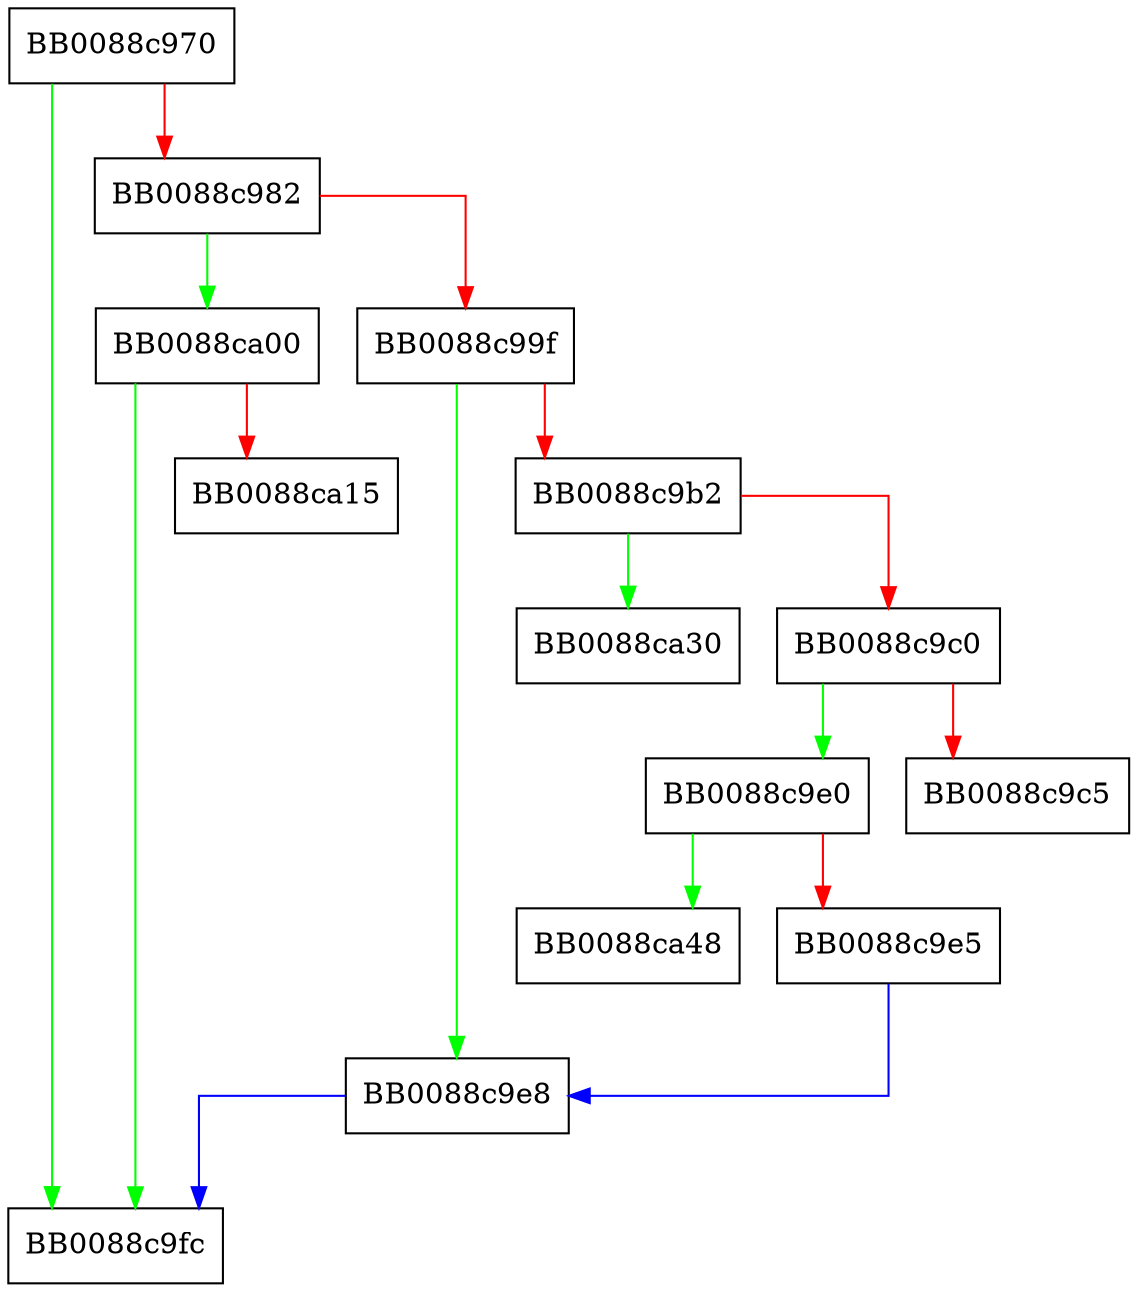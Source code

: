 digraph memset {
  node [shape="box"];
  graph [splines=ortho];
  BB0088c970 -> BB0088c9fc [color="green"];
  BB0088c970 -> BB0088c982 [color="red"];
  BB0088c982 -> BB0088ca00 [color="green"];
  BB0088c982 -> BB0088c99f [color="red"];
  BB0088c99f -> BB0088c9e8 [color="green"];
  BB0088c99f -> BB0088c9b2 [color="red"];
  BB0088c9b2 -> BB0088ca30 [color="green"];
  BB0088c9b2 -> BB0088c9c0 [color="red"];
  BB0088c9c0 -> BB0088c9e0 [color="green"];
  BB0088c9c0 -> BB0088c9c5 [color="red"];
  BB0088c9e0 -> BB0088ca48 [color="green"];
  BB0088c9e0 -> BB0088c9e5 [color="red"];
  BB0088c9e5 -> BB0088c9e8 [color="blue"];
  BB0088c9e8 -> BB0088c9fc [color="blue"];
  BB0088ca00 -> BB0088c9fc [color="green"];
  BB0088ca00 -> BB0088ca15 [color="red"];
}